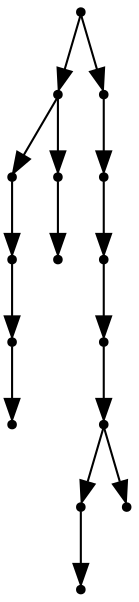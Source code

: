 digraph {
  15 [shape=point];
  6 [shape=point];
  3 [shape=point];
  2 [shape=point];
  1 [shape=point];
  0 [shape=point];
  5 [shape=point];
  4 [shape=point];
  14 [shape=point];
  13 [shape=point];
  12 [shape=point];
  11 [shape=point];
  10 [shape=point];
  8 [shape=point];
  7 [shape=point];
  9 [shape=point];
15 -> 6;
6 -> 3;
3 -> 2;
2 -> 1;
1 -> 0;
6 -> 5;
5 -> 4;
15 -> 14;
14 -> 13;
13 -> 12;
12 -> 11;
11 -> 10;
10 -> 8;
8 -> 7;
10 -> 9;
}
